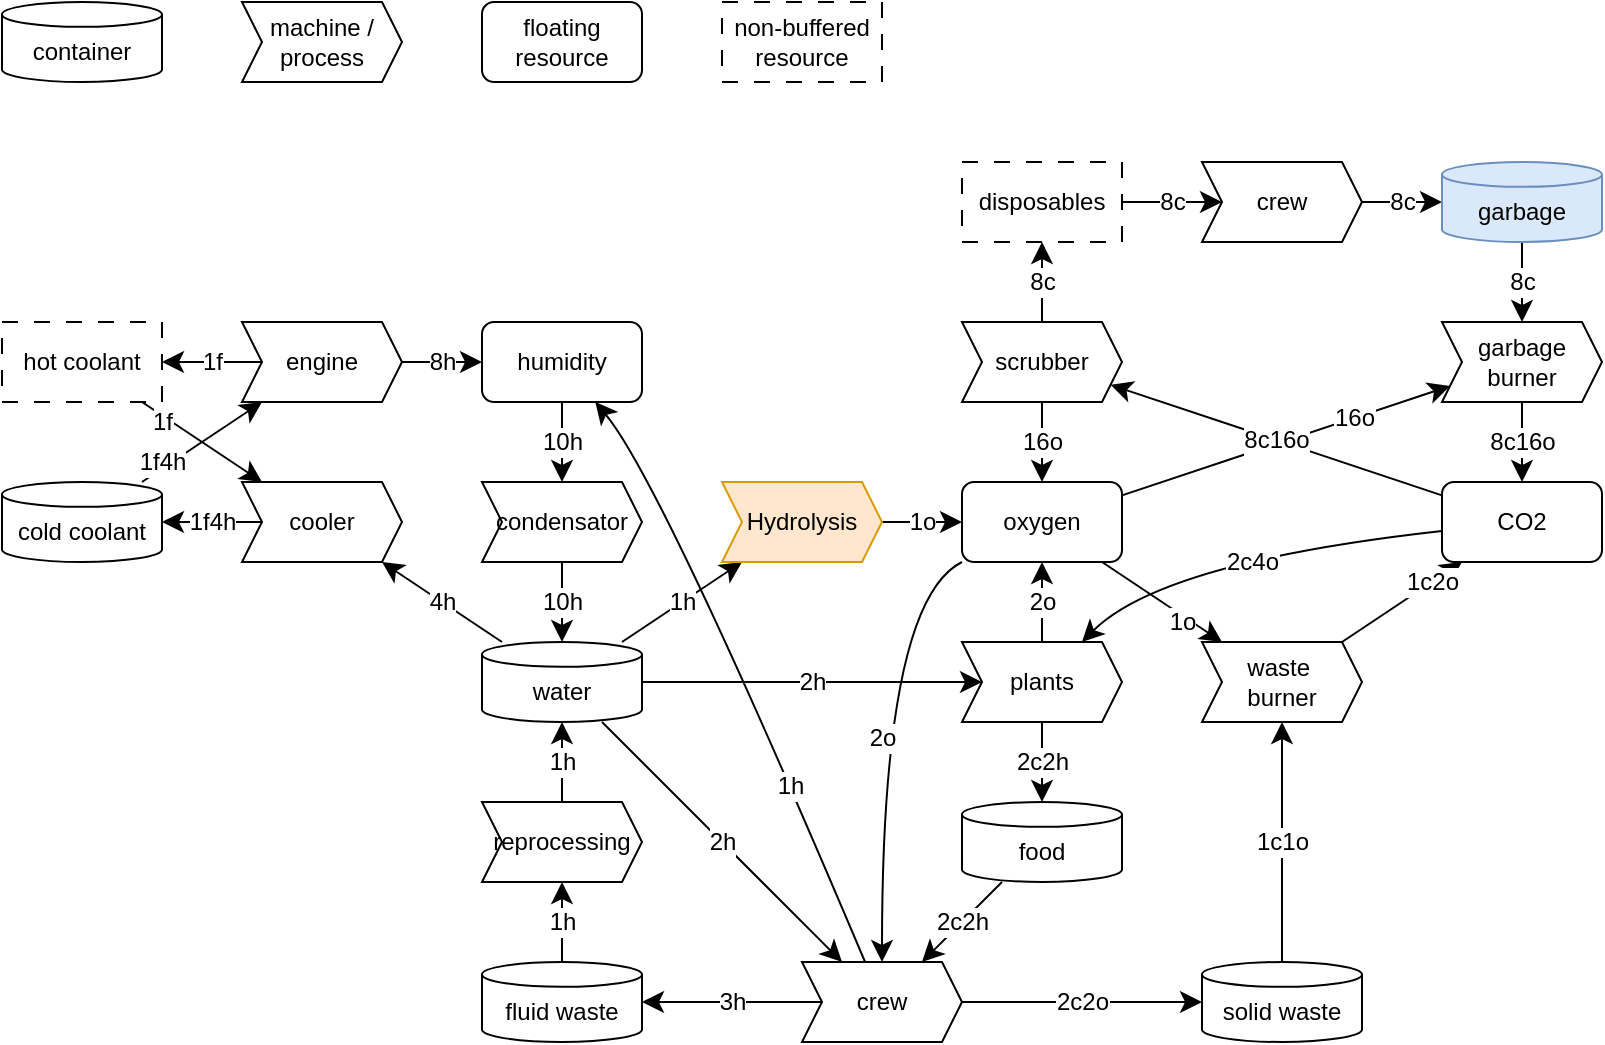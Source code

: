 <mxfile version="28.0.6">
  <diagram name="Page-1" id="S1FUTQUYGq-v-Z-Q9evB">
    <mxGraphModel dx="2122" dy="768" grid="1" gridSize="10" guides="1" tooltips="1" connect="1" arrows="1" fold="1" page="1" pageScale="1" pageWidth="827" pageHeight="1169" math="0" shadow="0">
      <root>
        <mxCell id="0" />
        <mxCell id="1" parent="0" />
        <mxCell id="CmxRopXf3G86RnJkhXXH-2" value="container" style="shape=cylinder3;whiteSpace=wrap;html=1;boundedLbl=1;backgroundOutline=1;size=6.207;" parent="1" vertex="1">
          <mxGeometry x="-160" y="280" width="80" height="40" as="geometry" />
        </mxCell>
        <mxCell id="CmxRopXf3G86RnJkhXXH-3" value="machine / process" style="shape=step;perimeter=stepPerimeter;whiteSpace=wrap;html=1;fixedSize=1;size=10;" parent="1" vertex="1">
          <mxGeometry x="-40" y="280" width="80" height="40" as="geometry" />
        </mxCell>
        <mxCell id="CmxRopXf3G86RnJkhXXH-4" value="floating resource" style="rounded=1;whiteSpace=wrap;html=1;" parent="1" vertex="1">
          <mxGeometry x="80" y="280" width="80" height="40" as="geometry" />
        </mxCell>
        <mxCell id="CmxRopXf3G86RnJkhXXH-24" value="4h" style="edgeStyle=none;curved=1;rounded=0;orthogonalLoop=1;jettySize=auto;html=1;fontSize=12;startSize=8;endSize=8;" parent="1" source="CmxRopXf3G86RnJkhXXH-5" target="CmxRopXf3G86RnJkhXXH-13" edge="1">
          <mxGeometry relative="1" as="geometry" />
        </mxCell>
        <mxCell id="CmxRopXf3G86RnJkhXXH-39" value="2h" style="edgeStyle=none;curved=1;rounded=0;orthogonalLoop=1;jettySize=auto;html=1;fontSize=12;startSize=8;endSize=8;" parent="1" source="CmxRopXf3G86RnJkhXXH-5" target="CmxRopXf3G86RnJkhXXH-15" edge="1">
          <mxGeometry relative="1" as="geometry" />
        </mxCell>
        <mxCell id="iWIDf0FiWBgadMUSRAMe-8" value="2h" style="edgeStyle=none;curved=1;rounded=0;orthogonalLoop=1;jettySize=auto;html=1;fontSize=12;startSize=8;endSize=8;" parent="1" source="CmxRopXf3G86RnJkhXXH-5" target="CmxRopXf3G86RnJkhXXH-18" edge="1">
          <mxGeometry relative="1" as="geometry" />
        </mxCell>
        <mxCell id="Fb7SYodg1rfcOdGR5ccG-2" value="1h" style="edgeStyle=none;curved=1;rounded=0;orthogonalLoop=1;jettySize=auto;html=1;fontSize=12;startSize=8;endSize=8;" parent="1" source="CmxRopXf3G86RnJkhXXH-5" target="Fb7SYodg1rfcOdGR5ccG-1" edge="1">
          <mxGeometry relative="1" as="geometry" />
        </mxCell>
        <mxCell id="CmxRopXf3G86RnJkhXXH-5" value="water" style="shape=cylinder3;whiteSpace=wrap;html=1;boundedLbl=1;backgroundOutline=1;size=6.207;" parent="1" vertex="1">
          <mxGeometry x="80" y="600" width="80" height="40" as="geometry" />
        </mxCell>
        <mxCell id="CmxRopXf3G86RnJkhXXH-57" value="1o" style="edgeStyle=none;curved=1;rounded=0;orthogonalLoop=1;jettySize=auto;html=1;fontSize=12;startSize=8;endSize=8;" parent="1" source="CmxRopXf3G86RnJkhXXH-7" target="CmxRopXf3G86RnJkhXXH-53" edge="1">
          <mxGeometry x="0.385" y="-3" relative="1" as="geometry">
            <mxPoint as="offset" />
          </mxGeometry>
        </mxCell>
        <mxCell id="Fb7SYodg1rfcOdGR5ccG-17" value="2o" style="edgeStyle=none;curved=1;rounded=0;orthogonalLoop=1;jettySize=auto;html=1;fontSize=12;startSize=8;endSize=8;" parent="1" source="CmxRopXf3G86RnJkhXXH-7" target="CmxRopXf3G86RnJkhXXH-18" edge="1">
          <mxGeometry relative="1" as="geometry">
            <Array as="points">
              <mxPoint x="280" y="580" />
            </Array>
          </mxGeometry>
        </mxCell>
        <mxCell id="Fb7SYodg1rfcOdGR5ccG-26" value="16o" style="edgeStyle=none;curved=1;rounded=0;orthogonalLoop=1;jettySize=auto;html=1;fontSize=12;startSize=8;endSize=8;" parent="1" source="CmxRopXf3G86RnJkhXXH-7" target="Fb7SYodg1rfcOdGR5ccG-24" edge="1">
          <mxGeometry x="0.412" relative="1" as="geometry">
            <mxPoint as="offset" />
          </mxGeometry>
        </mxCell>
        <mxCell id="CmxRopXf3G86RnJkhXXH-7" value="oxygen" style="rounded=1;whiteSpace=wrap;html=1;" parent="1" vertex="1">
          <mxGeometry x="320" y="520" width="80" height="40" as="geometry" />
        </mxCell>
        <mxCell id="CmxRopXf3G86RnJkhXXH-29" value="1f" style="edgeStyle=none;curved=1;rounded=0;orthogonalLoop=1;jettySize=auto;html=1;fontSize=12;startSize=8;endSize=8;" parent="1" source="Fb7SYodg1rfcOdGR5ccG-31" target="CmxRopXf3G86RnJkhXXH-13" edge="1">
          <mxGeometry x="-0.615" y="-3" relative="1" as="geometry">
            <mxPoint x="-90.0" y="480" as="sourcePoint" />
            <mxPoint as="offset" />
          </mxGeometry>
        </mxCell>
        <mxCell id="CmxRopXf3G86RnJkhXXH-27" value="1f4&lt;span style=&quot;background-color: light-dark(#ffffff, var(--ge-dark-color, #121212)); color: light-dark(rgb(0, 0, 0), rgb(255, 255, 255));&quot;&gt;h&lt;/span&gt;" style="edgeStyle=none;curved=1;rounded=0;orthogonalLoop=1;jettySize=auto;html=1;fontSize=12;startSize=8;endSize=8;" parent="1" source="CmxRopXf3G86RnJkhXXH-11" target="CmxRopXf3G86RnJkhXXH-12" edge="1">
          <mxGeometry x="-0.615" y="3" relative="1" as="geometry">
            <mxPoint as="offset" />
          </mxGeometry>
        </mxCell>
        <mxCell id="CmxRopXf3G86RnJkhXXH-11" value="cold coolant" style="shape=cylinder3;whiteSpace=wrap;html=1;boundedLbl=1;backgroundOutline=1;size=6.207;" parent="1" vertex="1">
          <mxGeometry x="-160" y="520" width="80" height="40" as="geometry" />
        </mxCell>
        <mxCell id="CmxRopXf3G86RnJkhXXH-28" value="1f" style="edgeStyle=none;curved=1;rounded=0;orthogonalLoop=1;jettySize=auto;html=1;fontSize=12;startSize=8;endSize=8;" parent="1" source="CmxRopXf3G86RnJkhXXH-12" target="Fb7SYodg1rfcOdGR5ccG-31" edge="1">
          <mxGeometry relative="1" as="geometry">
            <mxPoint x="-80.0" y="460" as="targetPoint" />
          </mxGeometry>
        </mxCell>
        <mxCell id="CmxRopXf3G86RnJkhXXH-31" value="8h" style="edgeStyle=none;curved=1;rounded=0;orthogonalLoop=1;jettySize=auto;html=1;fontSize=12;startSize=8;endSize=8;" parent="1" source="CmxRopXf3G86RnJkhXXH-12" target="CmxRopXf3G86RnJkhXXH-25" edge="1">
          <mxGeometry relative="1" as="geometry" />
        </mxCell>
        <mxCell id="CmxRopXf3G86RnJkhXXH-12" value="engine" style="shape=step;perimeter=stepPerimeter;whiteSpace=wrap;html=1;fixedSize=1;size=10;" parent="1" vertex="1">
          <mxGeometry x="-40" y="440" width="80" height="40" as="geometry" />
        </mxCell>
        <mxCell id="CmxRopXf3G86RnJkhXXH-26" value="1f4h" style="edgeStyle=none;curved=1;rounded=0;orthogonalLoop=1;jettySize=auto;html=1;fontSize=12;startSize=8;endSize=8;" parent="1" source="CmxRopXf3G86RnJkhXXH-13" target="CmxRopXf3G86RnJkhXXH-11" edge="1">
          <mxGeometry relative="1" as="geometry" />
        </mxCell>
        <mxCell id="CmxRopXf3G86RnJkhXXH-13" value="cooler" style="shape=step;perimeter=stepPerimeter;whiteSpace=wrap;html=1;fixedSize=1;size=10;" parent="1" vertex="1">
          <mxGeometry x="-40" y="520" width="80" height="40" as="geometry" />
        </mxCell>
        <mxCell id="CmxRopXf3G86RnJkhXXH-22" value="2c2h" style="edgeStyle=none;curved=1;rounded=0;orthogonalLoop=1;jettySize=auto;html=1;fontSize=12;startSize=8;endSize=8;" parent="1" source="CmxRopXf3G86RnJkhXXH-15" target="Fb7SYodg1rfcOdGR5ccG-15" edge="1">
          <mxGeometry relative="1" as="geometry">
            <mxPoint x="433.333" y="680" as="sourcePoint" />
            <mxPoint x="360" y="680" as="targetPoint" />
          </mxGeometry>
        </mxCell>
        <mxCell id="CmxRopXf3G86RnJkhXXH-35" value="2o" style="edgeStyle=none;curved=1;rounded=0;orthogonalLoop=1;jettySize=auto;html=1;fontSize=12;startSize=8;endSize=8;" parent="1" source="CmxRopXf3G86RnJkhXXH-15" target="CmxRopXf3G86RnJkhXXH-7" edge="1">
          <mxGeometry relative="1" as="geometry" />
        </mxCell>
        <mxCell id="CmxRopXf3G86RnJkhXXH-15" value="plants" style="shape=step;perimeter=stepPerimeter;whiteSpace=wrap;html=1;fixedSize=1;size=10;" parent="1" vertex="1">
          <mxGeometry x="320" y="600" width="80" height="40" as="geometry" />
        </mxCell>
        <mxCell id="CmxRopXf3G86RnJkhXXH-20" value="2c2h" style="edgeStyle=none;curved=1;rounded=0;orthogonalLoop=1;jettySize=auto;html=1;fontSize=12;startSize=8;endSize=8;" parent="1" source="Fb7SYodg1rfcOdGR5ccG-15" target="CmxRopXf3G86RnJkhXXH-18" edge="1">
          <mxGeometry relative="1" as="geometry">
            <mxPoint x="360" y="720" as="sourcePoint" />
          </mxGeometry>
        </mxCell>
        <mxCell id="iWIDf0FiWBgadMUSRAMe-10" value="2c2o" style="edgeStyle=none;curved=1;rounded=0;orthogonalLoop=1;jettySize=auto;html=1;fontSize=12;startSize=8;endSize=8;" parent="1" source="CmxRopXf3G86RnJkhXXH-18" target="Fb7SYodg1rfcOdGR5ccG-10" edge="1">
          <mxGeometry relative="1" as="geometry">
            <mxPoint x="440" y="780" as="targetPoint" />
          </mxGeometry>
        </mxCell>
        <mxCell id="Fb7SYodg1rfcOdGR5ccG-13" value="3h" style="edgeStyle=none;curved=1;rounded=0;orthogonalLoop=1;jettySize=auto;html=1;fontSize=12;startSize=8;endSize=8;" parent="1" source="CmxRopXf3G86RnJkhXXH-18" target="Fb7SYodg1rfcOdGR5ccG-11" edge="1">
          <mxGeometry relative="1" as="geometry">
            <mxPoint as="offset" />
          </mxGeometry>
        </mxCell>
        <mxCell id="Fb7SYodg1rfcOdGR5ccG-18" value="1h" style="edgeStyle=none;curved=1;rounded=0;orthogonalLoop=1;jettySize=auto;html=1;fontSize=12;startSize=8;endSize=8;" parent="1" source="CmxRopXf3G86RnJkhXXH-18" target="CmxRopXf3G86RnJkhXXH-25" edge="1">
          <mxGeometry x="-0.386" relative="1" as="geometry">
            <Array as="points">
              <mxPoint x="170" y="520" />
            </Array>
            <mxPoint as="offset" />
          </mxGeometry>
        </mxCell>
        <mxCell id="CmxRopXf3G86RnJkhXXH-18" value="crew" style="shape=step;perimeter=stepPerimeter;whiteSpace=wrap;html=1;fixedSize=1;size=10;" parent="1" vertex="1">
          <mxGeometry x="240" y="760" width="80" height="40" as="geometry" />
        </mxCell>
        <mxCell id="CmxRopXf3G86RnJkhXXH-33" value="10h" style="edgeStyle=none;curved=1;rounded=0;orthogonalLoop=1;jettySize=auto;html=1;fontSize=12;startSize=8;endSize=8;" parent="1" source="CmxRopXf3G86RnJkhXXH-25" target="CmxRopXf3G86RnJkhXXH-32" edge="1">
          <mxGeometry relative="1" as="geometry" />
        </mxCell>
        <mxCell id="CmxRopXf3G86RnJkhXXH-25" value="humidity" style="rounded=1;whiteSpace=wrap;html=1;" parent="1" vertex="1">
          <mxGeometry x="80" y="440" width="80" height="40" as="geometry" />
        </mxCell>
        <mxCell id="CmxRopXf3G86RnJkhXXH-34" value="10h" style="edgeStyle=none;curved=1;rounded=0;orthogonalLoop=1;jettySize=auto;html=1;fontSize=12;startSize=8;endSize=8;" parent="1" source="CmxRopXf3G86RnJkhXXH-32" target="CmxRopXf3G86RnJkhXXH-5" edge="1">
          <mxGeometry relative="1" as="geometry" />
        </mxCell>
        <mxCell id="CmxRopXf3G86RnJkhXXH-32" value="condensator" style="shape=step;perimeter=stepPerimeter;whiteSpace=wrap;html=1;fixedSize=1;size=10;" parent="1" vertex="1">
          <mxGeometry x="80" y="520" width="80" height="40" as="geometry" />
        </mxCell>
        <mxCell id="CmxRopXf3G86RnJkhXXH-38" value="1h" style="edgeStyle=none;curved=1;rounded=0;orthogonalLoop=1;jettySize=auto;html=1;fontSize=12;startSize=8;endSize=8;" parent="1" source="CmxRopXf3G86RnJkhXXH-36" target="CmxRopXf3G86RnJkhXXH-5" edge="1">
          <mxGeometry relative="1" as="geometry" />
        </mxCell>
        <mxCell id="CmxRopXf3G86RnJkhXXH-36" value="reprocessing" style="shape=step;perimeter=stepPerimeter;whiteSpace=wrap;html=1;fixedSize=1;size=10;" parent="1" vertex="1">
          <mxGeometry x="80" y="680" width="80" height="40" as="geometry" />
        </mxCell>
        <mxCell id="CmxRopXf3G86RnJkhXXH-42" value="2c4o" style="edgeStyle=none;curved=1;rounded=0;orthogonalLoop=1;jettySize=auto;html=1;fontSize=12;startSize=8;endSize=8;" parent="1" source="CmxRopXf3G86RnJkhXXH-40" target="CmxRopXf3G86RnJkhXXH-15" edge="1">
          <mxGeometry x="-0.027" y="5" relative="1" as="geometry">
            <mxPoint as="offset" />
            <Array as="points">
              <mxPoint x="420" y="560" />
            </Array>
          </mxGeometry>
        </mxCell>
        <mxCell id="CmxRopXf3G86RnJkhXXH-47" value="8c16o" style="edgeStyle=none;curved=1;rounded=0;orthogonalLoop=1;jettySize=auto;html=1;fontSize=12;startSize=8;endSize=8;" parent="1" source="CmxRopXf3G86RnJkhXXH-40" target="CmxRopXf3G86RnJkhXXH-46" edge="1">
          <mxGeometry relative="1" as="geometry" />
        </mxCell>
        <mxCell id="CmxRopXf3G86RnJkhXXH-56" value="16o" style="edgeStyle=none;curved=1;rounded=0;orthogonalLoop=1;jettySize=auto;html=1;fontSize=12;startSize=8;endSize=8;" parent="1" source="CmxRopXf3G86RnJkhXXH-46" target="CmxRopXf3G86RnJkhXXH-7" edge="1">
          <mxGeometry relative="1" as="geometry" />
        </mxCell>
        <mxCell id="CmxRopXf3G86RnJkhXXH-40" value="CO2" style="rounded=1;whiteSpace=wrap;html=1;" parent="1" vertex="1">
          <mxGeometry x="560" y="520" width="80" height="40" as="geometry" />
        </mxCell>
        <mxCell id="CmxRopXf3G86RnJkhXXH-48" value="8c" style="edgeStyle=none;curved=1;rounded=0;orthogonalLoop=1;jettySize=auto;html=1;fontSize=12;startSize=8;endSize=8;" parent="1" source="CmxRopXf3G86RnJkhXXH-46" target="Fb7SYodg1rfcOdGR5ccG-7" edge="1">
          <mxGeometry x="-0.002" relative="1" as="geometry">
            <mxPoint as="offset" />
          </mxGeometry>
        </mxCell>
        <mxCell id="CmxRopXf3G86RnJkhXXH-46" value="scrubber" style="shape=step;perimeter=stepPerimeter;whiteSpace=wrap;html=1;fixedSize=1;size=10;" parent="1" vertex="1">
          <mxGeometry x="320" y="440" width="80" height="40" as="geometry" />
        </mxCell>
        <mxCell id="CmxRopXf3G86RnJkhXXH-52" value="8c" style="edgeStyle=none;curved=1;rounded=0;orthogonalLoop=1;jettySize=auto;html=1;fontSize=12;startSize=8;endSize=8;" parent="1" source="CmxRopXf3G86RnJkhXXH-49" target="Fb7SYodg1rfcOdGR5ccG-9" edge="1">
          <mxGeometry relative="1" as="geometry">
            <mxPoint x="600" y="520" as="targetPoint" />
          </mxGeometry>
        </mxCell>
        <mxCell id="CmxRopXf3G86RnJkhXXH-49" value="crew" style="shape=step;perimeter=stepPerimeter;whiteSpace=wrap;html=1;fixedSize=1;size=10;" parent="1" vertex="1">
          <mxGeometry x="440" y="360" width="80" height="40" as="geometry" />
        </mxCell>
        <mxCell id="CmxRopXf3G86RnJkhXXH-54" value="8c" style="edgeStyle=none;curved=1;rounded=0;orthogonalLoop=1;jettySize=auto;html=1;fontSize=12;startSize=8;endSize=8;" parent="1" source="Fb7SYodg1rfcOdGR5ccG-9" target="Fb7SYodg1rfcOdGR5ccG-24" edge="1">
          <mxGeometry relative="1" as="geometry">
            <mxPoint x="560" y="540" as="sourcePoint" />
          </mxGeometry>
        </mxCell>
        <mxCell id="CmxRopXf3G86RnJkhXXH-55" value="1c2o" style="edgeStyle=none;curved=1;rounded=0;orthogonalLoop=1;jettySize=auto;html=1;fontSize=12;startSize=8;endSize=8;" parent="1" source="CmxRopXf3G86RnJkhXXH-53" target="CmxRopXf3G86RnJkhXXH-40" edge="1">
          <mxGeometry x="0.5" relative="1" as="geometry">
            <mxPoint as="offset" />
          </mxGeometry>
        </mxCell>
        <mxCell id="CmxRopXf3G86RnJkhXXH-53" value="waste&amp;nbsp;&lt;div&gt;burner&lt;/div&gt;" style="shape=step;perimeter=stepPerimeter;whiteSpace=wrap;html=1;fixedSize=1;size=10;" parent="1" vertex="1">
          <mxGeometry x="440" y="600" width="80" height="40" as="geometry" />
        </mxCell>
        <mxCell id="Fb7SYodg1rfcOdGR5ccG-3" value="1o" style="edgeStyle=none;curved=1;rounded=0;orthogonalLoop=1;jettySize=auto;html=1;fontSize=12;startSize=8;endSize=8;" parent="1" source="Fb7SYodg1rfcOdGR5ccG-1" target="CmxRopXf3G86RnJkhXXH-7" edge="1">
          <mxGeometry relative="1" as="geometry" />
        </mxCell>
        <mxCell id="Fb7SYodg1rfcOdGR5ccG-1" value="Hydrolysis" style="shape=step;perimeter=stepPerimeter;whiteSpace=wrap;html=1;fixedSize=1;size=10;fillColor=#ffe6cc;strokeColor=#d79b00;" parent="1" vertex="1">
          <mxGeometry x="200" y="520" width="80" height="40" as="geometry" />
        </mxCell>
        <mxCell id="Fb7SYodg1rfcOdGR5ccG-6" value="non-buffered&lt;div&gt;resource&lt;/div&gt;" style="rounded=0;whiteSpace=wrap;html=1;dashed=1;dashPattern=8 8;" parent="1" vertex="1">
          <mxGeometry x="200" y="280" width="80" height="40" as="geometry" />
        </mxCell>
        <mxCell id="Fb7SYodg1rfcOdGR5ccG-8" value="8c" style="edgeStyle=none;curved=1;rounded=0;orthogonalLoop=1;jettySize=auto;html=1;fontSize=12;startSize=8;endSize=8;" parent="1" source="Fb7SYodg1rfcOdGR5ccG-7" target="CmxRopXf3G86RnJkhXXH-49" edge="1">
          <mxGeometry relative="1" as="geometry" />
        </mxCell>
        <mxCell id="Fb7SYodg1rfcOdGR5ccG-7" value="disposables" style="rounded=0;whiteSpace=wrap;html=1;dashed=1;dashPattern=8 8;" parent="1" vertex="1">
          <mxGeometry x="320" y="360" width="80" height="40" as="geometry" />
        </mxCell>
        <mxCell id="Fb7SYodg1rfcOdGR5ccG-9" value="garbage" style="shape=cylinder3;whiteSpace=wrap;html=1;boundedLbl=1;backgroundOutline=1;size=6.207;fillColor=#dae8fc;strokeColor=#6c8ebf;" parent="1" vertex="1">
          <mxGeometry x="560" y="360" width="80" height="40" as="geometry" />
        </mxCell>
        <mxCell id="Fb7SYodg1rfcOdGR5ccG-12" value="1c1o" style="edgeStyle=none;curved=1;rounded=0;orthogonalLoop=1;jettySize=auto;html=1;fontSize=12;startSize=8;endSize=8;" parent="1" source="Fb7SYodg1rfcOdGR5ccG-10" target="CmxRopXf3G86RnJkhXXH-53" edge="1">
          <mxGeometry relative="1" as="geometry" />
        </mxCell>
        <mxCell id="Fb7SYodg1rfcOdGR5ccG-10" value="solid waste" style="shape=cylinder3;whiteSpace=wrap;html=1;boundedLbl=1;backgroundOutline=1;size=6.207;" parent="1" vertex="1">
          <mxGeometry x="440" y="760" width="80" height="40" as="geometry" />
        </mxCell>
        <mxCell id="Fb7SYodg1rfcOdGR5ccG-14" value="1h" style="edgeStyle=none;curved=1;rounded=0;orthogonalLoop=1;jettySize=auto;html=1;fontSize=12;startSize=8;endSize=8;" parent="1" source="Fb7SYodg1rfcOdGR5ccG-11" target="CmxRopXf3G86RnJkhXXH-36" edge="1">
          <mxGeometry relative="1" as="geometry">
            <mxPoint as="offset" />
          </mxGeometry>
        </mxCell>
        <mxCell id="Fb7SYodg1rfcOdGR5ccG-11" value="fluid waste" style="shape=cylinder3;whiteSpace=wrap;html=1;boundedLbl=1;backgroundOutline=1;size=6.207;" parent="1" vertex="1">
          <mxGeometry x="80" y="760" width="80" height="40" as="geometry" />
        </mxCell>
        <mxCell id="Fb7SYodg1rfcOdGR5ccG-15" value="food" style="shape=cylinder3;whiteSpace=wrap;html=1;boundedLbl=1;backgroundOutline=1;size=6.207;" parent="1" vertex="1">
          <mxGeometry x="320" y="680" width="80" height="40" as="geometry" />
        </mxCell>
        <mxCell id="Fb7SYodg1rfcOdGR5ccG-25" value="8c16o" style="edgeStyle=none;curved=1;rounded=0;orthogonalLoop=1;jettySize=auto;html=1;fontSize=12;startSize=8;endSize=8;" parent="1" source="Fb7SYodg1rfcOdGR5ccG-24" target="CmxRopXf3G86RnJkhXXH-40" edge="1">
          <mxGeometry relative="1" as="geometry" />
        </mxCell>
        <mxCell id="Fb7SYodg1rfcOdGR5ccG-24" value="garbage burner" style="shape=step;perimeter=stepPerimeter;whiteSpace=wrap;html=1;fixedSize=1;size=10;" parent="1" vertex="1">
          <mxGeometry x="560" y="440" width="80" height="40" as="geometry" />
        </mxCell>
        <mxCell id="Fb7SYodg1rfcOdGR5ccG-31" value="hot coolant" style="rounded=0;whiteSpace=wrap;html=1;dashed=1;dashPattern=8 8;" parent="1" vertex="1">
          <mxGeometry x="-160" y="440" width="80" height="40" as="geometry" />
        </mxCell>
      </root>
    </mxGraphModel>
  </diagram>
</mxfile>
